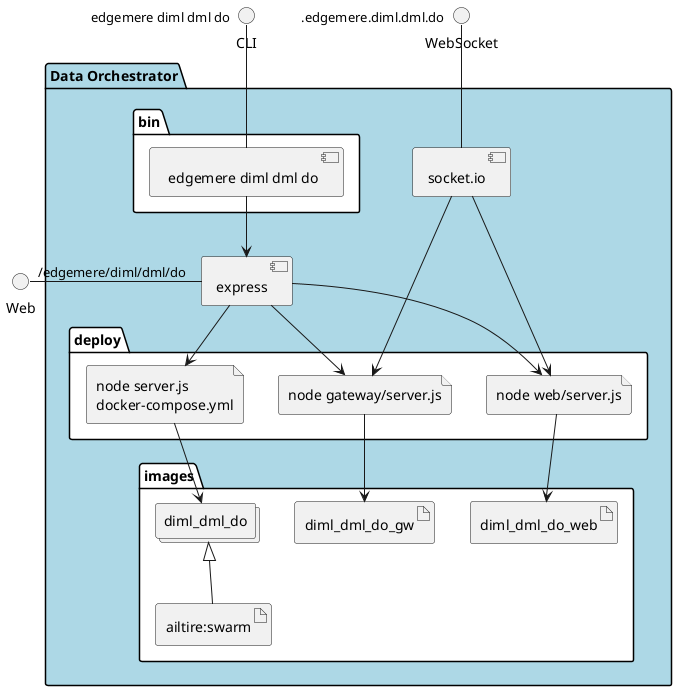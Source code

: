 @startuml
  interface CLI
  interface Web
  interface WebSocket
package "Data Orchestrator" #lightblue {
  component express as REST
  component socket.io as socket
  folder bin #ffffff {
    component " edgemere diml dml do" as binName
  }
  binName --> REST

  folder deploy #ffffff {
      file "node server.js\ndocker-compose.yml" as diml_dml_do_container
      REST --> diml_dml_do_container

  
    file "node web/server.js" as web_container
    REST --> web_container
    socket ---> web_container
  
    file "node gateway/server.js" as gateway_container
    REST --> gateway_container
    socket ---> gateway_container
  
  }
  folder images #ffffff {
    collections "diml_dml_do" as diml_dml_doimage
    artifact "ailtire:swarm" as ailtireswarm
    diml_dml_doimage <|-- ailtireswarm
    diml_dml_do_container --> diml_dml_doimage

  
      artifact diml_dml_do_web
      web_container --> diml_dml_do_web
    
      artifact diml_dml_do_gw
      gateway_container --> diml_dml_do_gw
    
  }
}
CLI " edgemere diml dml do" -- binName
Web "/edgemere/diml/dml/do" - REST
WebSocket ".edgemere.diml.dml.do" -- socket

@enduml
